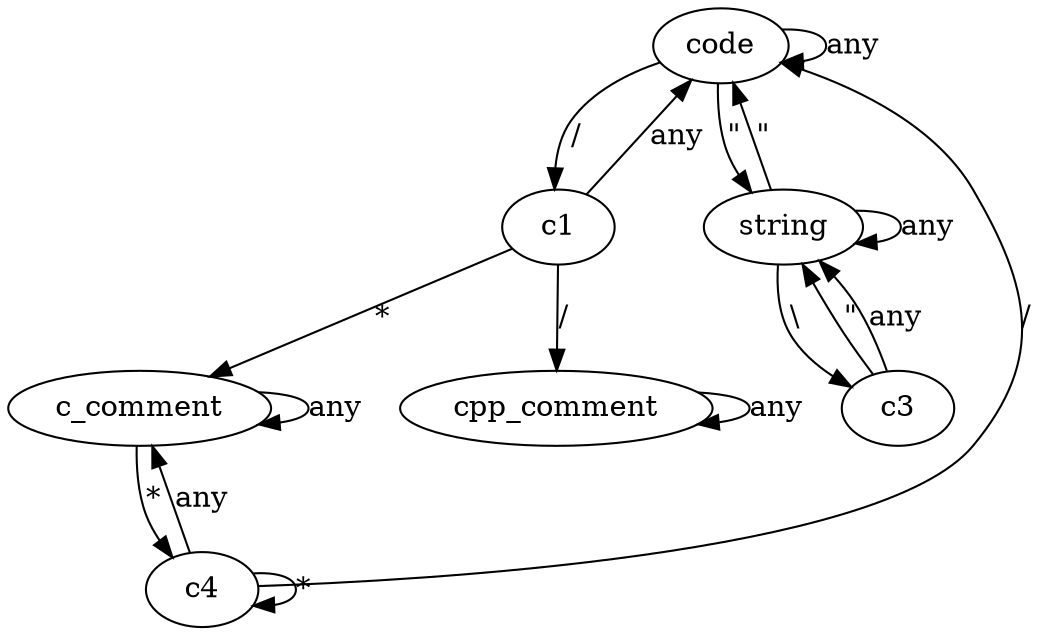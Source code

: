 digraph build {
	code -> c1 [label="/"]
	// code -> c2 [label="\\"]
	code -> string [label="\""]
	code -> code [label="any"]

	c1 -> c_comment [label="*"]
	c1 -> cpp_comment [label="/"]
	c1 -> code [label="any"]

	//c2 -> code [label="\""]
	//c2 -> code [label="/"]
	//c2 -> code [label="any"]

	string -> c3 [label="\\"]
	string -> code [label="\""]
	string -> string [label="any"]
	
	c3 -> string [label="\""]
	c3 -> string [label="any"]

	cpp_comment -> cpp_comment [label="any"]

	c_comment -> c4 [label="*"]
	c_comment -> c_comment [label="any"]
	c4 -> c4 [label="*"]
	c4 -> code [label="/"]
	c4 -> c_comment [label="any"]
}
